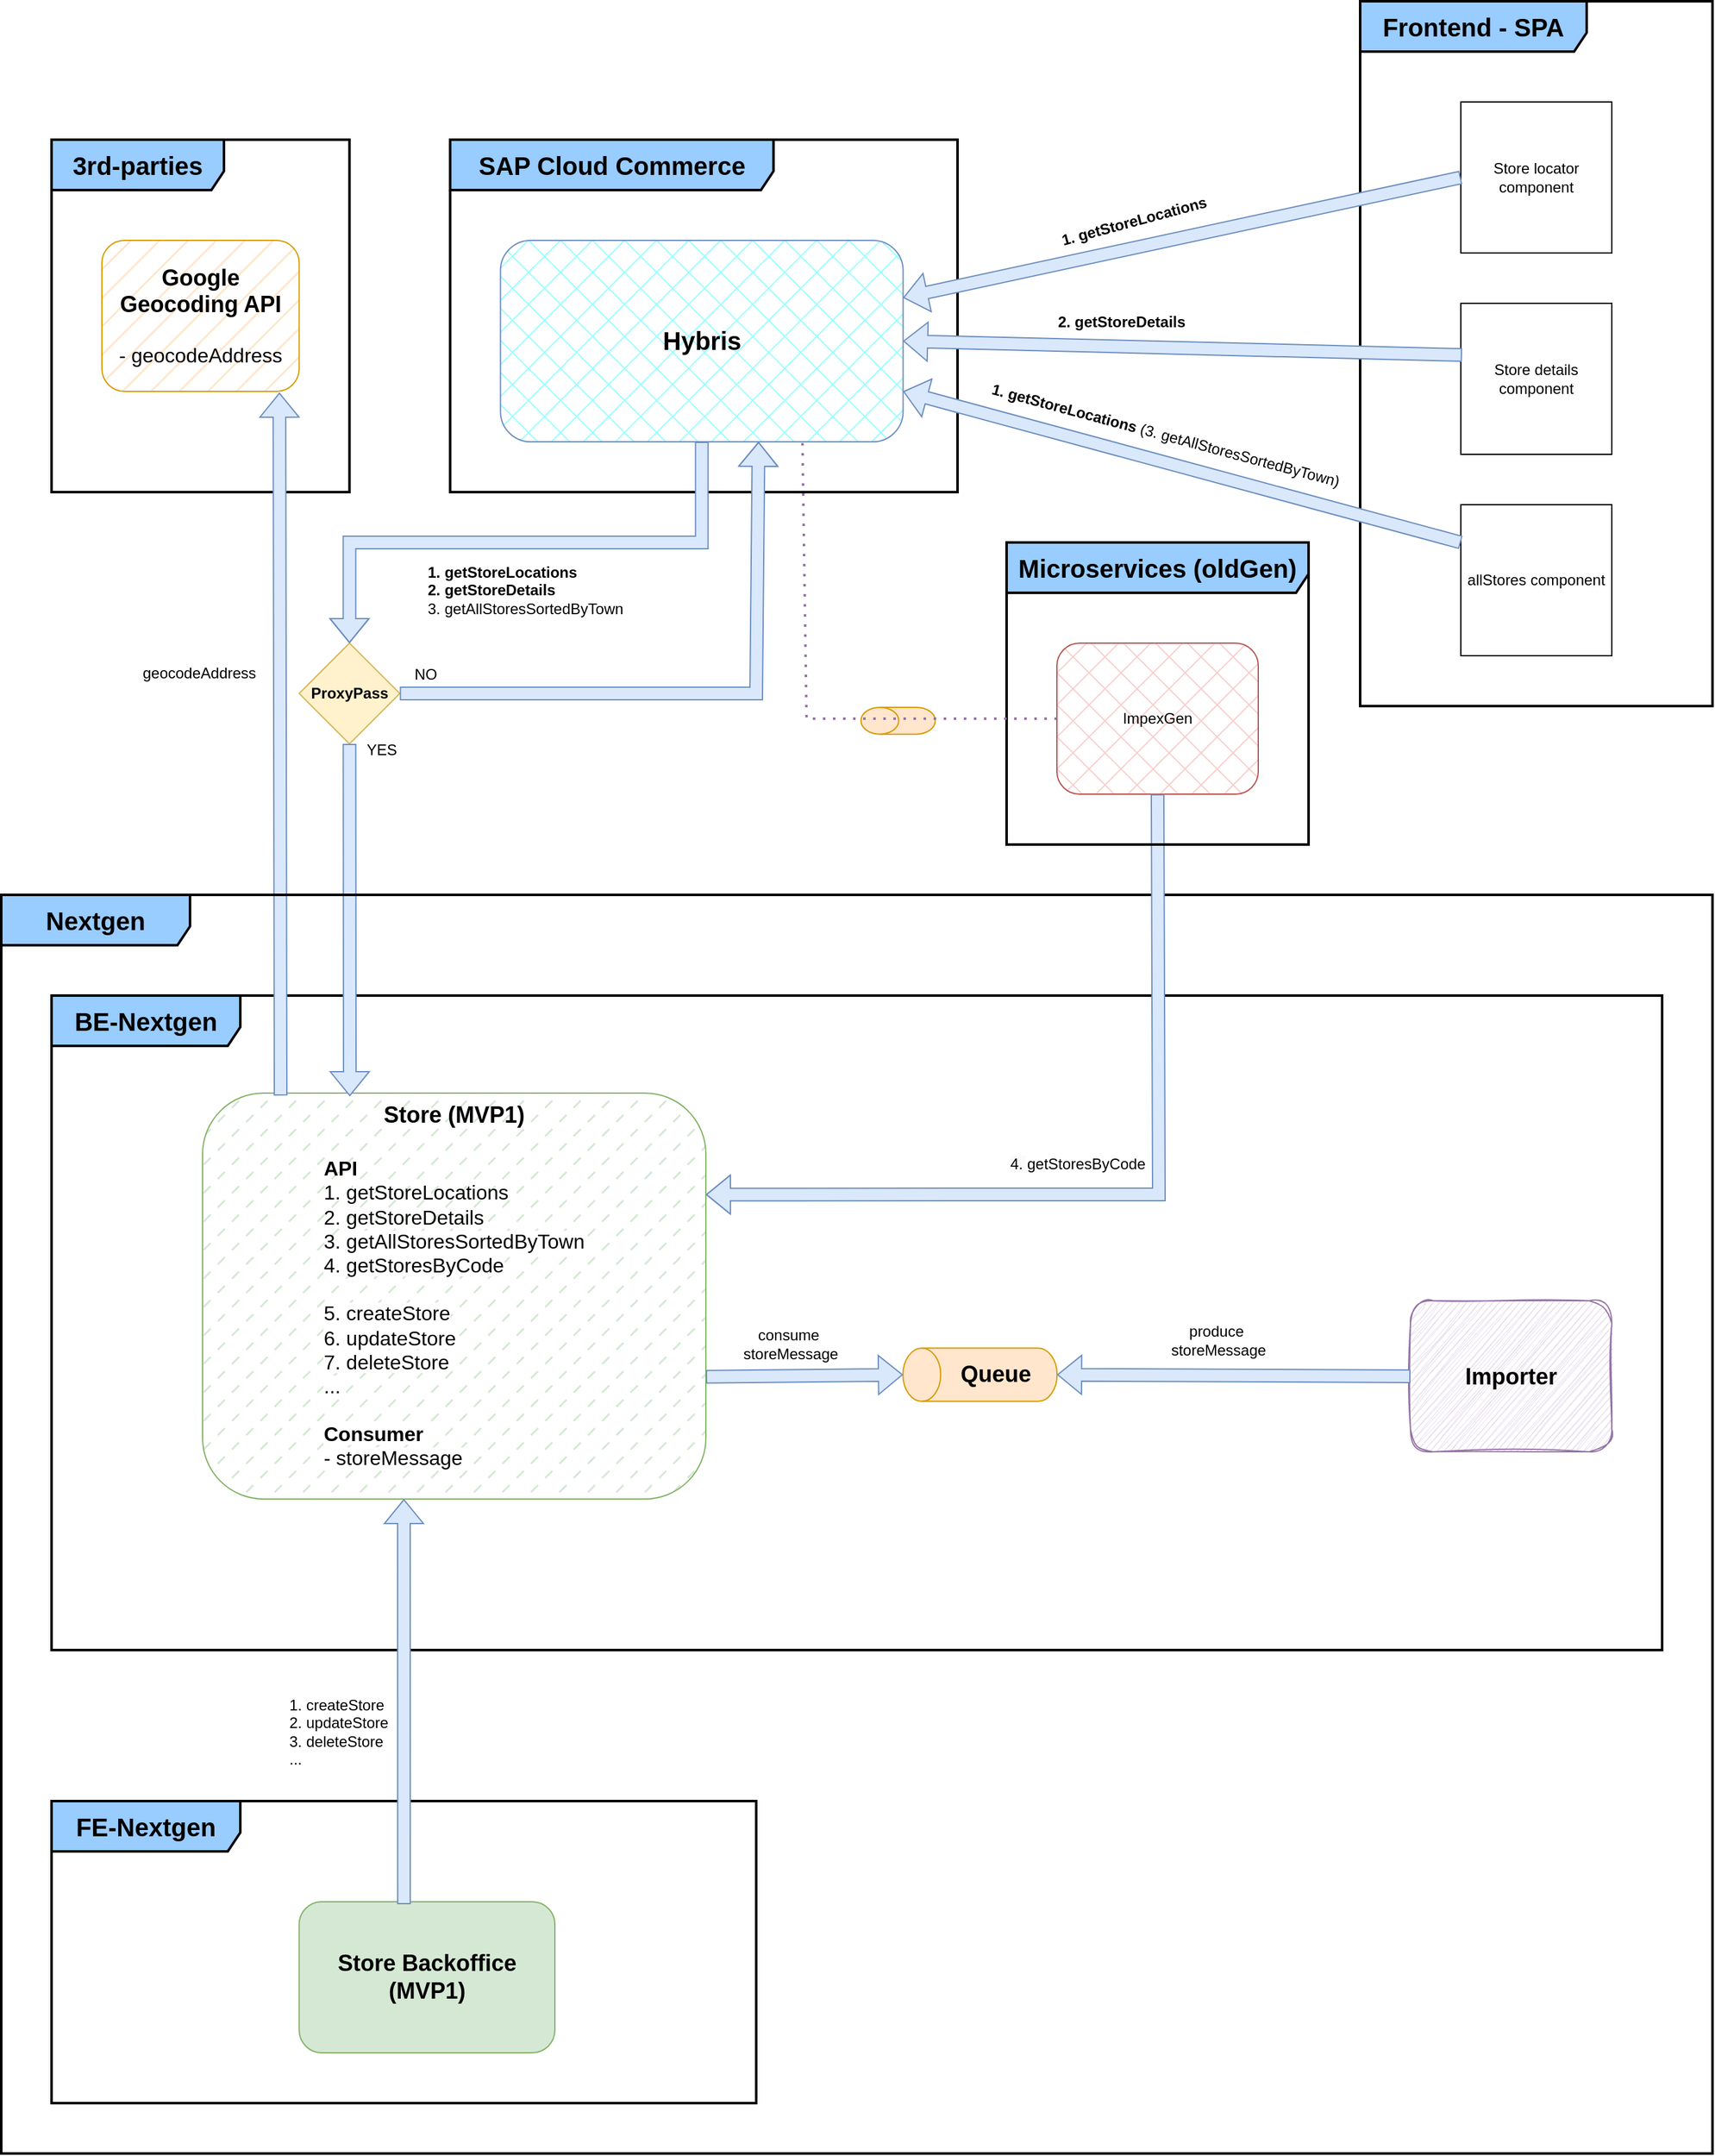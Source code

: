 <mxfile version="24.3.1" type="github">
  <diagram name="Page-1" id="m_Y108sSP7Lhg1sr7l5O">
    <mxGraphModel dx="1434" dy="-229" grid="1" gridSize="10" guides="1" tooltips="1" connect="1" arrows="1" fold="1" page="1" pageScale="1" pageWidth="850" pageHeight="1100" math="0" shadow="0">
      <root>
        <mxCell id="0" />
        <mxCell id="1" parent="0" />
        <mxCell id="lXu4Tp6JSbNR6ExN2YvM-1" value="&lt;span style=&quot;font-size: 18px; font-weight: 700; text-align: left;&quot;&gt;Importer&lt;/span&gt;" style="rounded=1;whiteSpace=wrap;html=1;sketch=1;curveFitting=1;jiggle=2;glass=0;shadow=0;fillColor=#e1d5e7;strokeColor=#9673a6;" parent="1" vertex="1">
          <mxGeometry x="1200" y="2202.5" width="160" height="120" as="geometry" />
        </mxCell>
        <mxCell id="lXu4Tp6JSbNR6ExN2YvM-3" value="&lt;div style=&quot;text-align: left;&quot;&gt;&lt;br&gt;&lt;/div&gt;" style="shape=cylinder3;whiteSpace=wrap;html=1;boundedLbl=1;backgroundOutline=1;size=15;rotation=-90;fillColor=#ffe6cc;fillStyle=solid;strokeColor=#d79b00;" parent="1" vertex="1">
          <mxGeometry x="836.75" y="2200" width="42.25" height="122.5" as="geometry" />
        </mxCell>
        <mxCell id="lXu4Tp6JSbNR6ExN2YvM-5" value="&lt;span style=&quot;font-size: 18px; font-weight: 700; text-align: left; text-wrap: wrap;&quot;&gt;Queue&lt;/span&gt;" style="text;html=1;align=center;verticalAlign=middle;resizable=0;points=[];autosize=1;strokeColor=none;fillColor=none;" parent="1" vertex="1">
          <mxGeometry x="830" y="2241.25" width="80" height="40" as="geometry" />
        </mxCell>
        <mxCell id="lXu4Tp6JSbNR6ExN2YvM-6" value="" style="shape=flexArrow;endArrow=classic;html=1;rounded=0;exitX=0;exitY=0.5;exitDx=0;exitDy=0;entryX=0.5;entryY=1;entryDx=0;entryDy=0;entryPerimeter=0;fillColor=#dae8fc;strokeColor=#6c8ebf;" parent="1" source="lXu4Tp6JSbNR6ExN2YvM-1" target="lXu4Tp6JSbNR6ExN2YvM-3" edge="1">
          <mxGeometry width="50" height="50" relative="1" as="geometry">
            <mxPoint x="990" y="2262.5" as="sourcePoint" />
            <mxPoint x="990" y="2132.5" as="targetPoint" />
          </mxGeometry>
        </mxCell>
        <mxCell id="lXu4Tp6JSbNR6ExN2YvM-7" value="produce&amp;nbsp;&lt;div style=&quot;font-size: 12px;&quot;&gt;storeMessage&lt;/div&gt;" style="edgeLabel;html=1;align=center;verticalAlign=middle;resizable=0;points=[];fontSize=12;" parent="lXu4Tp6JSbNR6ExN2YvM-6" vertex="1" connectable="0">
          <mxGeometry x="0.275" y="1" relative="1" as="geometry">
            <mxPoint x="26" y="-29" as="offset" />
          </mxGeometry>
        </mxCell>
        <mxCell id="lXu4Tp6JSbNR6ExN2YvM-10" value="&lt;span style=&quot;font-size: 18px; font-weight: 700; text-align: left;&quot;&gt;Store (MVP1)&lt;/span&gt;&lt;div&gt;&lt;span style=&quot;font-size: 18px; font-weight: 700; text-align: left;&quot;&gt;&lt;br&gt;&lt;/span&gt;&lt;/div&gt;&lt;div style=&quot;text-align: left; font-size: 16px;&quot;&gt;&lt;font style=&quot;font-size: 16px;&quot;&gt;&lt;b&gt;API&lt;/b&gt;&lt;/font&gt;&lt;/div&gt;&lt;div style=&quot;text-align: left; font-size: 16px;&quot;&gt;&lt;font style=&quot;font-size: 16px;&quot;&gt;1.&amp;nbsp;&lt;span style=&quot;background-color: initial; text-align: center; text-wrap: nowrap;&quot;&gt;getStoreLocations&lt;/span&gt;&lt;/font&gt;&lt;/div&gt;&lt;div style=&quot;text-align: left; font-size: 16px;&quot;&gt;&lt;font style=&quot;font-size: 16px;&quot;&gt;&lt;span style=&quot;&quot;&gt;2.&amp;nbsp;&lt;/span&gt;&lt;span style=&quot;background-color: initial; text-align: center; text-wrap: nowrap;&quot;&gt;getStoreDetails&lt;/span&gt;&lt;/font&gt;&lt;/div&gt;&lt;div style=&quot;text-align: left; font-size: 16px;&quot;&gt;&lt;font style=&quot;font-size: 16px;&quot;&gt;3.&amp;nbsp;&lt;span style=&quot;background-color: rgb(255, 255, 255); text-wrap: nowrap; text-align: center;&quot;&gt;getAllStoresSortedByTown&lt;/span&gt;&lt;/font&gt;&lt;/div&gt;&lt;div style=&quot;text-align: left; font-size: 16px;&quot;&gt;&lt;font style=&quot;font-size: 16px;&quot;&gt;&lt;span style=&quot;background-color: rgb(255, 255, 255); text-wrap: nowrap; text-align: center;&quot;&gt;4.&amp;nbsp;&lt;/span&gt;&lt;/font&gt;&lt;span style=&quot;background-color: rgb(255, 255, 255); text-wrap: nowrap; text-align: center;&quot;&gt;getStoresByCode&lt;/span&gt;&lt;/div&gt;&lt;div style=&quot;text-align: left; font-size: 16px;&quot;&gt;&lt;font style=&quot;font-size: 16px;&quot;&gt;&lt;span style=&quot;background-color: rgb(255, 255, 255); text-wrap: nowrap; text-align: center;&quot;&gt;&lt;br&gt;&lt;/span&gt;&lt;/font&gt;&lt;/div&gt;&lt;div style=&quot;text-align: left; font-size: 16px;&quot;&gt;&lt;font style=&quot;font-size: 16px;&quot;&gt;&lt;span style=&quot;background-color: rgb(255, 255, 255); text-wrap: nowrap; text-align: center;&quot;&gt;5. createStore&lt;/span&gt;&lt;/font&gt;&lt;/div&gt;&lt;div style=&quot;text-align: left; font-size: 16px;&quot;&gt;&lt;font style=&quot;font-size: 16px;&quot;&gt;&lt;span style=&quot;background-color: rgb(255, 255, 255); text-wrap: nowrap; text-align: center;&quot;&gt;6. updateStore&lt;/span&gt;&lt;/font&gt;&lt;/div&gt;&lt;div style=&quot;text-align: left; font-size: 16px;&quot;&gt;&lt;font style=&quot;font-size: 16px;&quot;&gt;&lt;span style=&quot;background-color: rgb(255, 255, 255); text-wrap: nowrap; text-align: center;&quot;&gt;7. deleteStore&lt;/span&gt;&lt;/font&gt;&lt;/div&gt;&lt;div style=&quot;text-align: left; font-size: 16px;&quot;&gt;&lt;font style=&quot;font-size: 16px;&quot;&gt;&lt;span style=&quot;background-color: rgb(255, 255, 255); text-wrap: nowrap; text-align: center;&quot;&gt;...&lt;/span&gt;&lt;/font&gt;&lt;span style=&quot;background-color: rgb(255, 255, 255); text-align: center; text-wrap: nowrap;&quot;&gt;&amp;nbsp;&lt;/span&gt;&lt;/div&gt;&lt;div style=&quot;text-align: left; font-size: 16px;&quot;&gt;&lt;font style=&quot;font-size: 16px;&quot;&gt;&lt;span style=&quot;background-color: rgb(255, 255, 255); text-wrap: nowrap; text-align: center;&quot;&gt;&lt;br&gt;&lt;/span&gt;&lt;/font&gt;&lt;/div&gt;&lt;div style=&quot;text-align: left; font-size: 16px;&quot;&gt;&lt;font style=&quot;font-size: 16px;&quot;&gt;&lt;span style=&quot;background-color: rgb(255, 255, 255); text-wrap: nowrap; text-align: center;&quot;&gt;&lt;b&gt;Consumer&lt;/b&gt;&lt;/span&gt;&lt;/font&gt;&lt;/div&gt;&lt;div style=&quot;text-align: left; font-size: 16px;&quot;&gt;&lt;font style=&quot;font-size: 16px;&quot;&gt;&lt;span style=&quot;background-color: rgb(255, 255, 255); text-wrap: nowrap; text-align: center;&quot;&gt;- storeMessage&lt;/span&gt;&lt;/font&gt;&lt;/div&gt;" style="rounded=1;whiteSpace=wrap;html=1;glass=0;shadow=0;fillColor=#d5e8d4;strokeColor=#82b366;fillStyle=dashed;verticalAlign=top;" parent="1" vertex="1">
          <mxGeometry x="240" y="2037.5" width="400" height="322.5" as="geometry" />
        </mxCell>
        <mxCell id="lXu4Tp6JSbNR6ExN2YvM-11" value="" style="shape=flexArrow;endArrow=classic;html=1;rounded=0;entryX=0.5;entryY=0;entryDx=0;entryDy=0;entryPerimeter=0;fillColor=#dae8fc;strokeColor=#6c8ebf;exitX=1;exitY=0.699;exitDx=0;exitDy=0;exitPerimeter=0;" parent="1" source="lXu4Tp6JSbNR6ExN2YvM-10" target="lXu4Tp6JSbNR6ExN2YvM-3" edge="1">
          <mxGeometry width="50" height="50" relative="1" as="geometry">
            <mxPoint x="660" y="2282.5" as="sourcePoint" />
            <mxPoint x="810" y="2279.5" as="targetPoint" />
          </mxGeometry>
        </mxCell>
        <mxCell id="lXu4Tp6JSbNR6ExN2YvM-12" value="consume&amp;nbsp;&lt;div style=&quot;font-size: 12px;&quot;&gt;storeMessage&lt;/div&gt;" style="edgeLabel;html=1;align=center;verticalAlign=middle;resizable=0;points=[];fontSize=12;" parent="1" vertex="1" connectable="0">
          <mxGeometry x="740" y="2202.5" as="geometry">
            <mxPoint x="-33" y="34" as="offset" />
          </mxGeometry>
        </mxCell>
        <mxCell id="lXu4Tp6JSbNR6ExN2YvM-13" value="&lt;font style=&quot;font-size: 18px;&quot;&gt;&lt;b&gt;Google Geocoding API&lt;/b&gt;&lt;/font&gt;&lt;div&gt;&lt;font size=&quot;1&quot; style=&quot;&quot;&gt;&lt;span style=&quot;font-size: 16px;&quot;&gt;&amp;nbsp;&lt;/span&gt;&lt;/font&gt;&lt;/div&gt;&lt;div&gt;&lt;font size=&quot;1&quot; style=&quot;&quot;&gt;&lt;span style=&quot;font-size: 16px;&quot;&gt;- geocodeAddress&lt;/span&gt;&lt;/font&gt;&lt;/div&gt;" style="rounded=1;whiteSpace=wrap;html=1;fillColor=#ffe6cc;strokeColor=#d79b00;fillStyle=hatch;" parent="1" vertex="1">
          <mxGeometry x="160" y="1360" width="156.75" height="120" as="geometry" />
        </mxCell>
        <mxCell id="lXu4Tp6JSbNR6ExN2YvM-15" value="BE-Nextgen" style="shape=umlFrame;whiteSpace=wrap;html=1;pointerEvents=0;width=150;height=40;strokeWidth=2;fillColor=#99CCFF;fontStyle=1;fontSize=20;" parent="1" vertex="1">
          <mxGeometry x="120" y="1960" width="1280" height="520" as="geometry" />
        </mxCell>
        <mxCell id="lXu4Tp6JSbNR6ExN2YvM-16" value="3rd-parties" style="shape=umlFrame;whiteSpace=wrap;html=1;pointerEvents=0;width=137;height=40;strokeWidth=2;fillColor=#99CCFF;fontStyle=1;fontSize=20;" parent="1" vertex="1">
          <mxGeometry x="120" y="1280" width="236.75" height="280" as="geometry" />
        </mxCell>
        <mxCell id="lXu4Tp6JSbNR6ExN2YvM-17" value="SAP Cloud Commerce" style="shape=umlFrame;whiteSpace=wrap;html=1;pointerEvents=0;width=257;height=40;strokeWidth=2;fillColor=#99CCFF;fontStyle=1;fontSize=20;" parent="1" vertex="1">
          <mxGeometry x="436.75" y="1280" width="403.25" height="280" as="geometry" />
        </mxCell>
        <mxCell id="lXu4Tp6JSbNR6ExN2YvM-19" value="&lt;font style=&quot;font-size: 20px;&quot;&gt;Hybris&lt;/font&gt;" style="rounded=1;whiteSpace=wrap;html=1;fillStyle=cross-hatch;fillColor=#99FFFF;strokeColor=#6c8ebf;fontSize=18;fontStyle=1;verticalAlign=middle;" parent="1" vertex="1">
          <mxGeometry x="476.75" y="1360" width="320" height="160" as="geometry" />
        </mxCell>
        <mxCell id="lXu4Tp6JSbNR6ExN2YvM-20" value="" style="shape=flexArrow;endArrow=classic;html=1;rounded=0;entryX=0.9;entryY=1.008;entryDx=0;entryDy=0;entryPerimeter=0;exitX=0.155;exitY=0.006;exitDx=0;exitDy=0;exitPerimeter=0;fillColor=#dae8fc;strokeColor=#6c8ebf;" parent="1" source="lXu4Tp6JSbNR6ExN2YvM-10" target="lXu4Tp6JSbNR6ExN2YvM-13" edge="1">
          <mxGeometry width="50" height="50" relative="1" as="geometry">
            <mxPoint x="301" y="2040" as="sourcePoint" />
            <mxPoint x="195" y="1520" as="targetPoint" />
          </mxGeometry>
        </mxCell>
        <mxCell id="lXu4Tp6JSbNR6ExN2YvM-21" value="geocodeAddress" style="edgeLabel;html=1;align=center;verticalAlign=middle;resizable=0;points=[];fontSize=12;" parent="1" vertex="1" connectable="0">
          <mxGeometry x="270" y="1670" as="geometry">
            <mxPoint x="-33" y="34" as="offset" />
          </mxGeometry>
        </mxCell>
        <mxCell id="lXu4Tp6JSbNR6ExN2YvM-25" value="&lt;b&gt;ProxyPass&lt;/b&gt;" style="rhombus;whiteSpace=wrap;html=1;fillColor=#fff2cc;strokeColor=#d6b656;fillStyle=solid;" parent="1" vertex="1">
          <mxGeometry x="316.75" y="1680" width="80" height="80" as="geometry" />
        </mxCell>
        <mxCell id="lXu4Tp6JSbNR6ExN2YvM-30" value="" style="shape=flexArrow;endArrow=classic;html=1;rounded=0;exitX=0.5;exitY=1;exitDx=0;exitDy=0;entryX=0.5;entryY=0;entryDx=0;entryDy=0;fillColor=#dae8fc;strokeColor=#6c8ebf;" parent="1" source="lXu4Tp6JSbNR6ExN2YvM-19" target="lXu4Tp6JSbNR6ExN2YvM-25" edge="1">
          <mxGeometry width="50" height="50" relative="1" as="geometry">
            <mxPoint x="396.75" y="1730" as="sourcePoint" />
            <mxPoint x="356.75" y="1670" as="targetPoint" />
            <Array as="points">
              <mxPoint x="636.75" y="1600" />
              <mxPoint x="356.75" y="1600" />
            </Array>
          </mxGeometry>
        </mxCell>
        <mxCell id="lXu4Tp6JSbNR6ExN2YvM-32" value="YES" style="text;html=1;align=center;verticalAlign=middle;resizable=0;points=[];autosize=1;strokeColor=none;fillColor=none;" parent="1" vertex="1">
          <mxGeometry x="356.75" y="1750" width="50" height="30" as="geometry" />
        </mxCell>
        <mxCell id="lXu4Tp6JSbNR6ExN2YvM-33" value="NO" style="text;html=1;align=center;verticalAlign=middle;resizable=0;points=[];autosize=1;strokeColor=none;fillColor=none;" parent="1" vertex="1">
          <mxGeometry x="396.75" y="1690" width="40" height="30" as="geometry" />
        </mxCell>
        <mxCell id="lXu4Tp6JSbNR6ExN2YvM-34" value="&lt;span style=&quot;color: rgb(0, 0, 0); font-family: Helvetica; font-size: 12px; font-style: normal; font-variant-ligatures: normal; font-variant-caps: normal; letter-spacing: normal; orphans: 2; text-align: center; text-indent: 0px; text-transform: none; widows: 2; word-spacing: 0px; -webkit-text-stroke-width: 0px; white-space: nowrap; background-color: rgb(255, 255, 255); text-decoration-thickness: initial; text-decoration-style: initial; text-decoration-color: initial; float: none; display: inline !important;&quot;&gt;&lt;b&gt;1.&amp;nbsp;getStoreLocations&lt;/b&gt;&lt;/span&gt;&lt;div&gt;&lt;span style=&quot;color: rgb(0, 0, 0); font-family: Helvetica; font-size: 12px; font-style: normal; font-variant-ligatures: normal; font-variant-caps: normal; letter-spacing: normal; orphans: 2; text-align: center; text-indent: 0px; text-transform: none; widows: 2; word-spacing: 0px; -webkit-text-stroke-width: 0px; white-space: nowrap; background-color: rgb(255, 255, 255); text-decoration-thickness: initial; text-decoration-style: initial; text-decoration-color: initial; float: none; display: inline !important;&quot;&gt;&lt;b&gt;2. getStoreDetails&lt;/b&gt;&lt;/span&gt;&lt;/div&gt;&lt;div&gt;&lt;span style=&quot;color: rgb(0, 0, 0); font-family: Helvetica; font-size: 12px; font-style: normal; font-variant-ligatures: normal; font-variant-caps: normal; font-weight: 400; letter-spacing: normal; orphans: 2; text-align: center; text-indent: 0px; text-transform: none; widows: 2; word-spacing: 0px; -webkit-text-stroke-width: 0px; white-space: nowrap; background-color: rgb(255, 255, 255); text-decoration-thickness: initial; text-decoration-style: initial; text-decoration-color: initial; display: inline !important; float: none;&quot;&gt;3. getAllStoresSortedByTown&lt;/span&gt;&lt;/div&gt;" style="text;whiteSpace=wrap;html=1;" parent="1" vertex="1">
          <mxGeometry x="417" y="1610" width="190" height="60" as="geometry" />
        </mxCell>
        <mxCell id="gKmI6yvuFESalika0xIr-2" value="Store locator component" style="whiteSpace=wrap;html=1;aspect=fixed;" parent="1" vertex="1">
          <mxGeometry x="1240" y="1250" width="120" height="120" as="geometry" />
        </mxCell>
        <mxCell id="gKmI6yvuFESalika0xIr-3" value="Frontend - SPA" style="shape=umlFrame;whiteSpace=wrap;html=1;pointerEvents=0;width=180;height=40;strokeWidth=2;fillColor=#99CCFF;fontStyle=1;fontSize=20;" parent="1" vertex="1">
          <mxGeometry x="1160" y="1170" width="280" height="560" as="geometry" />
        </mxCell>
        <mxCell id="gKmI6yvuFESalika0xIr-4" value="Store details component" style="whiteSpace=wrap;html=1;aspect=fixed;" parent="1" vertex="1">
          <mxGeometry x="1240" y="1410" width="120" height="120" as="geometry" />
        </mxCell>
        <mxCell id="gKmI6yvuFESalika0xIr-5" value="allStores component" style="whiteSpace=wrap;html=1;aspect=fixed;" parent="1" vertex="1">
          <mxGeometry x="1240" y="1570" width="120" height="120" as="geometry" />
        </mxCell>
        <mxCell id="gKmI6yvuFESalika0xIr-6" value="" style="shape=flexArrow;endArrow=classic;html=1;rounded=0;exitX=0;exitY=0.5;exitDx=0;exitDy=0;fillColor=#dae8fc;strokeColor=#6c8ebf;" parent="1" source="gKmI6yvuFESalika0xIr-2" target="lXu4Tp6JSbNR6ExN2YvM-19" edge="1">
          <mxGeometry width="50" height="50" relative="1" as="geometry">
            <mxPoint x="670" y="1530" as="sourcePoint" />
            <mxPoint x="720" y="1480" as="targetPoint" />
          </mxGeometry>
        </mxCell>
        <mxCell id="gKmI6yvuFESalika0xIr-7" value="" style="shape=flexArrow;endArrow=classic;html=1;rounded=0;exitX=0.008;exitY=0.342;exitDx=0;exitDy=0;entryX=1;entryY=0.5;entryDx=0;entryDy=0;exitPerimeter=0;fillColor=#dae8fc;strokeColor=#6c8ebf;" parent="1" source="gKmI6yvuFESalika0xIr-4" target="lXu4Tp6JSbNR6ExN2YvM-19" edge="1">
          <mxGeometry width="50" height="50" relative="1" as="geometry">
            <mxPoint x="670" y="1530" as="sourcePoint" />
            <mxPoint x="720" y="1480" as="targetPoint" />
          </mxGeometry>
        </mxCell>
        <mxCell id="gKmI6yvuFESalika0xIr-10" value="" style="shape=flexArrow;endArrow=classic;html=1;rounded=0;exitX=0;exitY=0.25;exitDx=0;exitDy=0;entryX=1;entryY=0.75;entryDx=0;entryDy=0;fillColor=#dae8fc;strokeColor=#6c8ebf;" parent="1" source="gKmI6yvuFESalika0xIr-5" target="lXu4Tp6JSbNR6ExN2YvM-19" edge="1">
          <mxGeometry width="50" height="50" relative="1" as="geometry">
            <mxPoint x="960" y="1670" as="sourcePoint" />
            <mxPoint x="770" y="1540" as="targetPoint" />
          </mxGeometry>
        </mxCell>
        <mxCell id="gKmI6yvuFESalika0xIr-11" value="&lt;b&gt;1. getStoreLocations&lt;/b&gt;" style="text;html=1;align=center;verticalAlign=middle;resizable=0;points=[];autosize=1;strokeColor=none;fillColor=none;rotation=-15;" parent="1" vertex="1">
          <mxGeometry x="910" y="1330" width="140" height="30" as="geometry" />
        </mxCell>
        <mxCell id="gKmI6yvuFESalika0xIr-12" value="&lt;b&gt;2. getStoreDetails&lt;/b&gt;" style="text;html=1;align=center;verticalAlign=middle;resizable=0;points=[];autosize=1;strokeColor=none;fillColor=none;" parent="1" vertex="1">
          <mxGeometry x="910" y="1410" width="120" height="30" as="geometry" />
        </mxCell>
        <mxCell id="gKmI6yvuFESalika0xIr-13" value="&lt;b&gt;1. getStoreLocations &lt;/b&gt;(&lt;span style=&quot;background-color: rgb(255, 255, 255);&quot;&gt;3. getAllStoresSortedByTown)&lt;/span&gt;" style="text;html=1;align=center;verticalAlign=middle;resizable=0;points=[];autosize=1;strokeColor=none;fillColor=none;rotation=15;" parent="1" vertex="1">
          <mxGeometry x="850" y="1500" width="310" height="30" as="geometry" />
        </mxCell>
        <mxCell id="gKmI6yvuFESalika0xIr-15" value="" style="shape=flexArrow;endArrow=classic;html=1;rounded=0;exitX=1;exitY=0.5;exitDx=0;exitDy=0;entryX=0.641;entryY=1;entryDx=0;entryDy=0;entryPerimeter=0;fillColor=#dae8fc;strokeColor=#6c8ebf;" parent="1" source="lXu4Tp6JSbNR6ExN2YvM-25" target="lXu4Tp6JSbNR6ExN2YvM-19" edge="1">
          <mxGeometry width="50" height="50" relative="1" as="geometry">
            <mxPoint x="470" y="1760" as="sourcePoint" />
            <mxPoint x="520" y="1710" as="targetPoint" />
            <Array as="points">
              <mxPoint x="680" y="1720" />
            </Array>
          </mxGeometry>
        </mxCell>
        <mxCell id="gKmI6yvuFESalika0xIr-16" value="" style="shape=flexArrow;endArrow=classic;html=1;rounded=0;exitX=0.5;exitY=1;exitDx=0;exitDy=0;fillColor=#dae8fc;strokeColor=#6c8ebf;" parent="1" source="lXu4Tp6JSbNR6ExN2YvM-25" edge="1">
          <mxGeometry width="50" height="50" relative="1" as="geometry">
            <mxPoint x="746.75" y="1790" as="sourcePoint" />
            <mxPoint x="357" y="2040" as="targetPoint" />
          </mxGeometry>
        </mxCell>
        <mxCell id="gKmI6yvuFESalika0xIr-19" value="FE-Nextgen" style="shape=umlFrame;whiteSpace=wrap;html=1;pointerEvents=0;width=150;height=40;strokeWidth=2;fillColor=#99CCFF;fontStyle=1;fontSize=20;" parent="1" vertex="1">
          <mxGeometry x="120" y="2600" width="560" height="240" as="geometry" />
        </mxCell>
        <mxCell id="gKmI6yvuFESalika0xIr-20" value="Nextgen" style="shape=umlFrame;whiteSpace=wrap;html=1;pointerEvents=0;width=150;height=40;strokeWidth=2;fillColor=#99CCFF;fontStyle=1;fontSize=20;" parent="1" vertex="1">
          <mxGeometry x="80" y="1880" width="1360" height="1000" as="geometry" />
        </mxCell>
        <mxCell id="gKmI6yvuFESalika0xIr-21" value="&lt;span style=&quot;font-size: 18px; font-weight: 700; text-align: left;&quot;&gt;Store Backoffice (MVP1)&lt;/span&gt;" style="rounded=1;whiteSpace=wrap;html=1;fillColor=#d5e8d4;strokeColor=#82b366;" parent="1" vertex="1">
          <mxGeometry x="316.75" y="2680" width="203.25" height="120" as="geometry" />
        </mxCell>
        <mxCell id="gKmI6yvuFESalika0xIr-22" value="" style="shape=flexArrow;endArrow=classic;html=1;rounded=0;entryX=0.4;entryY=1;entryDx=0;entryDy=0;entryPerimeter=0;exitX=0.41;exitY=0.017;exitDx=0;exitDy=0;exitPerimeter=0;fillColor=#dae8fc;strokeColor=#6c8ebf;" parent="1" source="gKmI6yvuFESalika0xIr-21" target="lXu4Tp6JSbNR6ExN2YvM-10" edge="1">
          <mxGeometry width="50" height="50" relative="1" as="geometry">
            <mxPoint x="400" y="2717" as="sourcePoint" />
            <mxPoint x="630" y="2600" as="targetPoint" />
          </mxGeometry>
        </mxCell>
        <mxCell id="gKmI6yvuFESalika0xIr-23" value="&lt;font style=&quot;font-size: 12px;&quot;&gt;&lt;span style=&quot;background-color: rgb(255, 255, 255);&quot;&gt;1.&amp;nbsp;&lt;/span&gt;&lt;span style=&quot;text-align: center; background-color: rgb(255, 255, 255);&quot;&gt;createStore&lt;/span&gt;&lt;/font&gt;&lt;div style=&quot;&quot;&gt;&lt;font style=&quot;font-size: 12px;&quot;&gt;2.&amp;nbsp;&lt;span style=&quot;background-color: rgb(255, 255, 255); text-align: center;&quot;&gt;updateStore&lt;/span&gt;&lt;/font&gt;&lt;/div&gt;&lt;div style=&quot;&quot;&gt;&lt;font style=&quot;font-size: 12px;&quot;&gt;&lt;span style=&quot;background-color: rgb(255, 255, 255);&quot;&gt;3.&amp;nbsp;&lt;/span&gt;&lt;span style=&quot;background-color: rgb(255, 255, 255); text-align: center;&quot;&gt;deleteStore&lt;/span&gt;&lt;/font&gt;&lt;/div&gt;&lt;div style=&quot;&quot;&gt;&lt;font style=&quot;font-size: 12px;&quot;&gt;&lt;span style=&quot;background-color: rgb(255, 255, 255); text-align: center;&quot;&gt;...&lt;/span&gt;&lt;/font&gt;&lt;/div&gt;" style="text;html=1;align=left;verticalAlign=middle;resizable=0;points=[];autosize=1;strokeColor=none;fillColor=none;" parent="1" vertex="1">
          <mxGeometry x="306.75" y="2510" width="100" height="70" as="geometry" />
        </mxCell>
        <mxCell id="gKmI6yvuFESalika0xIr-33" value="ImpexGen" style="rounded=1;whiteSpace=wrap;html=1;fillColor=#f8cecc;strokeColor=#b85450;fillStyle=cross-hatch;" parent="1" vertex="1">
          <mxGeometry x="919" y="1680" width="160" height="120" as="geometry" />
        </mxCell>
        <mxCell id="gKmI6yvuFESalika0xIr-34" value="" style="shape=flexArrow;endArrow=classic;html=1;rounded=0;fillColor=#dae8fc;strokeColor=#6c8ebf;entryX=1;entryY=0.25;entryDx=0;entryDy=0;exitX=0.5;exitY=1;exitDx=0;exitDy=0;" parent="1" source="gKmI6yvuFESalika0xIr-33" target="lXu4Tp6JSbNR6ExN2YvM-10" edge="1">
          <mxGeometry width="50" height="50" relative="1" as="geometry">
            <mxPoint x="960" y="1800" as="sourcePoint" />
            <mxPoint x="640" y="2259.5" as="targetPoint" />
            <Array as="points">
              <mxPoint x="1000" y="2118" />
            </Array>
          </mxGeometry>
        </mxCell>
        <mxCell id="gKmI6yvuFESalika0xIr-36" value="&lt;font style=&quot;font-size: 12px;&quot;&gt;&lt;span style=&quot;forced-color-adjust: none; color: rgb(0, 0, 0); font-family: Helvetica; font-style: normal; font-variant-ligatures: normal; font-variant-caps: normal; letter-spacing: normal; orphans: 2; text-align: center; text-indent: 0px; text-transform: none; widows: 2; word-spacing: 0px; -webkit-text-stroke-width: 0px; white-space: nowrap; background-color: rgb(251, 251, 251); text-decoration-thickness: initial; text-decoration-style: initial; text-decoration-color: initial;&quot;&gt;4.&amp;nbsp;&lt;/span&gt;&lt;span style=&quot;text-align: center; text-wrap: nowrap; background-color: rgb(255, 255, 255);&quot;&gt;getStoresByCode&lt;/span&gt;&lt;/font&gt;" style="text;whiteSpace=wrap;html=1;" parent="1" vertex="1">
          <mxGeometry x="880" y="2080" width="123.25" height="20" as="geometry" />
        </mxCell>
        <mxCell id="gKmI6yvuFESalika0xIr-38" value="Microservices (oldGen)" style="shape=umlFrame;whiteSpace=wrap;html=1;pointerEvents=0;width=250;height=40;strokeWidth=2;fillColor=#99CCFF;fontStyle=1;fontSize=20;" parent="1" vertex="1">
          <mxGeometry x="879" y="1600" width="240" height="240" as="geometry" />
        </mxCell>
        <mxCell id="Ntl0kbFn95fuvxifZ92Q-2" value="&lt;div style=&quot;text-align: left;&quot;&gt;&lt;br&gt;&lt;/div&gt;" style="shape=cylinder3;whiteSpace=wrap;html=1;boundedLbl=1;backgroundOutline=1;size=15;rotation=-90;fillColor=#ffe6cc;fillStyle=solid;strokeColor=#d79b00;" vertex="1" parent="1">
          <mxGeometry x="782.1" y="1712.1" width="21.38" height="59.06" as="geometry" />
        </mxCell>
        <mxCell id="Ntl0kbFn95fuvxifZ92Q-14" value="" style="endArrow=none;dashed=1;html=1;dashPattern=1 3;strokeWidth=2;rounded=0;entryX=0.75;entryY=1;entryDx=0;entryDy=0;exitX=0;exitY=0.5;exitDx=0;exitDy=0;fillColor=#e1d5e7;strokeColor=#9673a6;" edge="1" parent="1" source="gKmI6yvuFESalika0xIr-33" target="lXu4Tp6JSbNR6ExN2YvM-19">
          <mxGeometry width="50" height="50" relative="1" as="geometry">
            <mxPoint x="720" y="1740" as="sourcePoint" />
            <mxPoint x="765" y="1625" as="targetPoint" />
            <Array as="points">
              <mxPoint x="720" y="1740" />
            </Array>
          </mxGeometry>
        </mxCell>
      </root>
    </mxGraphModel>
  </diagram>
</mxfile>
